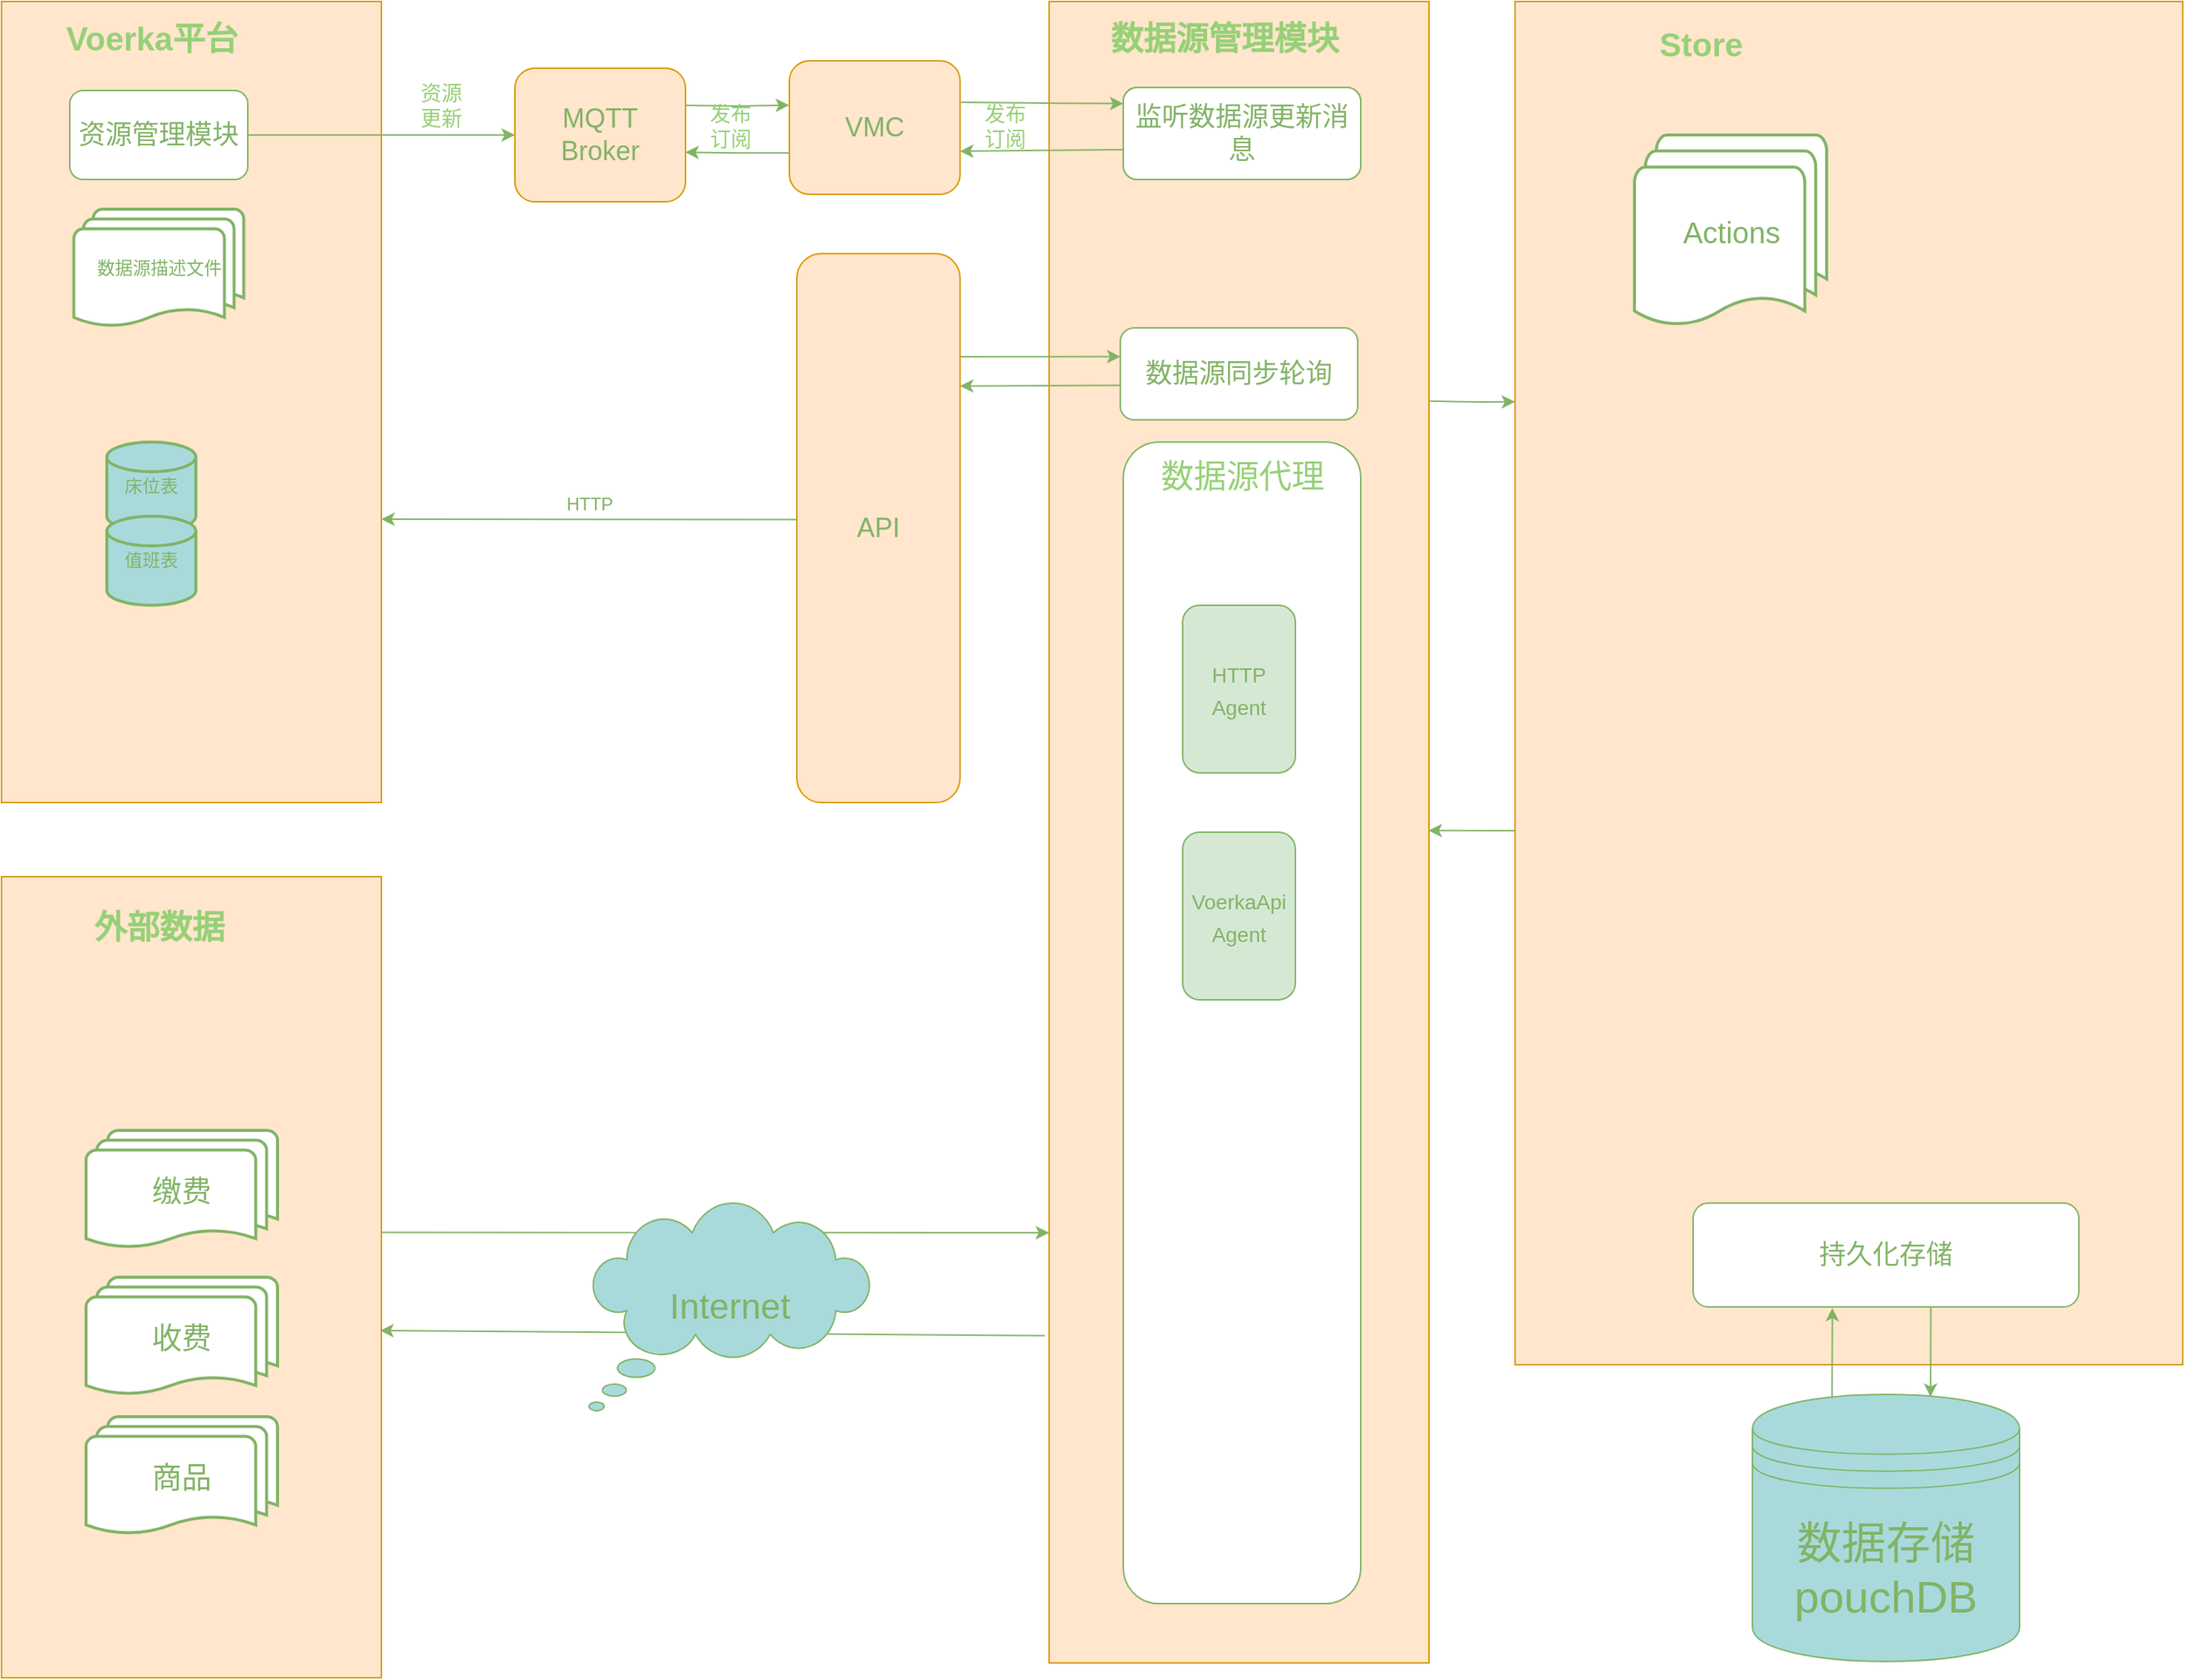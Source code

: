 <mxfile version="14.4.2" type="github">
  <diagram id="uhPh4rTGfEyftbeCbDB8" name="Page-1">
    <mxGraphModel dx="981" dy="526" grid="1" gridSize="10" guides="1" tooltips="1" connect="1" arrows="1" fold="1" page="1" pageScale="1" pageWidth="827" pageHeight="1169" math="0" shadow="0">
      <root>
        <mxCell id="0" />
        <mxCell id="1" parent="0" />
        <mxCell id="eiJBfy4ihY83wv4v45AY-22" value="" style="whiteSpace=wrap;html=1;" vertex="1" parent="1">
          <mxGeometry x="120" y="50" width="256" height="540" as="geometry" />
        </mxCell>
        <mxCell id="eiJBfy4ihY83wv4v45AY-23" value="" style="whiteSpace=wrap;html=1;fillColor=#ffe6cc;strokeColor=#d79b00;" vertex="1" parent="1">
          <mxGeometry x="120" y="640" width="256" height="540" as="geometry" />
        </mxCell>
        <mxCell id="CW17ajOdaByuZuHDJy9e-59" style="edgeStyle=none;rounded=1;sketch=0;orthogonalLoop=1;jettySize=auto;html=1;exitX=0.01;exitY=0.271;exitDx=0;exitDy=0;entryX=1;entryY=0.5;entryDx=0;entryDy=0;strokeColor=#82B366;fillColor=#A8DADC;fontColor=#82B366;exitPerimeter=0;" edge="1" parent="1">
          <mxGeometry relative="1" as="geometry">
            <mxPoint x="657.1" y="399.27" as="sourcePoint" />
            <mxPoint x="376" y="399.0" as="targetPoint" />
          </mxGeometry>
        </mxCell>
        <mxCell id="eiJBfy4ihY83wv4v45AY-24" value="" style="whiteSpace=wrap;html=1;fillColor=#ffe6cc;strokeColor=#d79b00;" vertex="1" parent="1">
          <mxGeometry x="120" y="50" width="256" height="540" as="geometry" />
        </mxCell>
        <mxCell id="eiJBfy4ihY83wv4v45AY-29" style="edgeStyle=orthogonalEdgeStyle;rounded=0;orthogonalLoop=1;jettySize=auto;html=1;exitX=1;exitY=0.25;exitDx=0;exitDy=0;fontSize=14;fontColor=#97D077;fillColor=#d5e8d4;strokeColor=#82b366;entryX=-0.002;entryY=0.332;entryDx=0;entryDy=0;entryPerimeter=0;" edge="1" parent="1" target="CW17ajOdaByuZuHDJy9e-55">
          <mxGeometry relative="1" as="geometry">
            <mxPoint x="581" y="120" as="sourcePoint" />
            <mxPoint x="646" y="120" as="targetPoint" />
          </mxGeometry>
        </mxCell>
        <mxCell id="eiJBfy4ihY83wv4v45AY-30" style="edgeStyle=orthogonalEdgeStyle;rounded=0;orthogonalLoop=1;jettySize=auto;html=1;entryX=0.999;entryY=0.646;entryDx=0;entryDy=0;fontSize=14;fontColor=#97D077;fillColor=#d5e8d4;strokeColor=#82b366;entryPerimeter=0;exitX=0;exitY=0.69;exitDx=0;exitDy=0;exitPerimeter=0;" edge="1" parent="1" source="CW17ajOdaByuZuHDJy9e-55">
          <mxGeometry relative="1" as="geometry">
            <mxPoint x="646" y="152" as="sourcePoint" />
            <mxPoint x="580.88" y="151.68" as="targetPoint" />
          </mxGeometry>
        </mxCell>
        <mxCell id="eiJBfy4ihY83wv4v45AY-31" value="发布&lt;br&gt;订阅" style="text;html=1;resizable=0;autosize=1;align=center;verticalAlign=middle;points=[];fillColor=none;strokeColor=none;rounded=0;fontColor=#97D077;fontSize=14;" vertex="1" parent="1">
          <mxGeometry x="591" y="114" width="40" height="40" as="geometry" />
        </mxCell>
        <mxCell id="eiJBfy4ihY83wv4v45AY-33" value="资源&lt;br&gt;更新" style="text;html=1;resizable=0;autosize=1;align=center;verticalAlign=middle;points=[];fillColor=none;strokeColor=none;rounded=0;fontColor=#97D077;fontSize=14;" vertex="1" parent="1">
          <mxGeometry x="396" y="100" width="40" height="40" as="geometry" />
        </mxCell>
        <mxCell id="CW17ajOdaByuZuHDJy9e-79" style="edgeStyle=none;rounded=1;sketch=0;orthogonalLoop=1;jettySize=auto;html=1;entryX=0.999;entryY=0.499;entryDx=0;entryDy=0;entryPerimeter=0;strokeColor=#82B366;fillColor=#A8DADC;fontColor=#82B366;" edge="1" parent="1" target="eiJBfy4ihY83wv4v45AY-36">
          <mxGeometry relative="1" as="geometry">
            <mxPoint x="1140" y="609" as="sourcePoint" />
          </mxGeometry>
        </mxCell>
        <mxCell id="eiJBfy4ihY83wv4v45AY-36" value="" style="whiteSpace=wrap;html=1;fillColor=#ffe6cc;strokeColor=#d79b00;" vertex="1" parent="1">
          <mxGeometry x="826" y="50" width="256" height="1120" as="geometry" />
        </mxCell>
        <mxCell id="eiJBfy4ihY83wv4v45AY-38" value="数据源管理模块" style="text;html=1;resizable=0;autosize=1;align=center;verticalAlign=middle;points=[];fillColor=none;strokeColor=none;rounded=0;fontColor=#97D077;fontSize=22;fontStyle=1" vertex="1" parent="1">
          <mxGeometry x="859" y="61" width="170" height="30" as="geometry" />
        </mxCell>
        <mxCell id="eiJBfy4ihY83wv4v45AY-44" value="发布&lt;br&gt;订阅" style="text;html=1;resizable=0;autosize=1;align=center;verticalAlign=middle;points=[];fillColor=none;strokeColor=none;rounded=0;fontColor=#97D077;fontSize=14;" vertex="1" parent="1">
          <mxGeometry x="776" y="114" width="40" height="40" as="geometry" />
        </mxCell>
        <mxCell id="eiJBfy4ihY83wv4v45AY-48" value="Voerka平台" style="text;html=1;resizable=0;autosize=1;align=center;verticalAlign=middle;points=[];fillColor=none;strokeColor=none;rounded=0;fontColor=#97D077;fontSize=22;fontStyle=1" vertex="1" parent="1">
          <mxGeometry x="156" y="61" width="130" height="30" as="geometry" />
        </mxCell>
        <mxCell id="eiJBfy4ihY83wv4v45AY-51" style="edgeStyle=none;rounded=0;orthogonalLoop=1;jettySize=auto;html=1;exitX=1;exitY=0.5;exitDx=0;exitDy=0;fontSize=18;fontColor=#97D077;strokeColor=#82B366;entryX=0;entryY=0.5;entryDx=0;entryDy=0;" edge="1" parent="1" source="eiJBfy4ihY83wv4v45AY-49" target="CW17ajOdaByuZuHDJy9e-56">
          <mxGeometry relative="1" as="geometry">
            <mxPoint x="461" y="140" as="targetPoint" />
          </mxGeometry>
        </mxCell>
        <object label="&lt;font color=&quot;#82b366&quot;&gt;资源管理模块&lt;/font&gt;" id="eiJBfy4ihY83wv4v45AY-49">
          <mxCell style="rounded=1;fontSize=18;textDirection=ltr;labelPosition=center;verticalLabelPosition=middle;align=center;verticalAlign=middle;html=1;whiteSpace=wrap;strokeColor=#82B366;" vertex="1" parent="1">
            <mxGeometry x="166" y="110" width="120" height="60" as="geometry" />
          </mxCell>
        </object>
        <object label="&lt;font color=&quot;#82b366&quot;&gt;监听数据源更新消息&lt;/font&gt;" id="eiJBfy4ihY83wv4v45AY-52">
          <mxCell style="rounded=1;fontSize=18;textDirection=ltr;labelPosition=center;verticalLabelPosition=middle;align=center;verticalAlign=middle;html=1;whiteSpace=wrap;strokeColor=#82B366;" vertex="1" parent="1">
            <mxGeometry x="876" y="108" width="160" height="62" as="geometry" />
          </mxCell>
        </object>
        <object label="&lt;font color=&quot;#82b366&quot;&gt;数据源同步轮询&lt;/font&gt;" id="CW17ajOdaByuZuHDJy9e-24">
          <mxCell style="rounded=1;fontSize=18;textDirection=ltr;labelPosition=center;verticalLabelPosition=middle;align=center;verticalAlign=middle;html=1;whiteSpace=wrap;strokeColor=#82B366;" vertex="1" parent="1">
            <mxGeometry x="874" y="270" width="160" height="62" as="geometry" />
          </mxCell>
        </object>
        <mxCell id="CW17ajOdaByuZuHDJy9e-25" value="数据源描述文件" style="strokeWidth=2;html=1;shape=mxgraph.flowchart.multi-document;whiteSpace=wrap;rounded=0;sketch=0;strokeColor=#82B366;fontColor=#82B366;" vertex="1" parent="1">
          <mxGeometry x="168.75" y="190" width="114.5" height="80" as="geometry" />
        </mxCell>
        <mxCell id="CW17ajOdaByuZuHDJy9e-26" value="床位表" style="strokeWidth=2;html=1;shape=mxgraph.flowchart.database;whiteSpace=wrap;rounded=0;sketch=0;fillColor=#A8DADC;fontColor=#82B366;strokeColor=#82B366;" vertex="1" parent="1">
          <mxGeometry x="191" y="347" width="60" height="60" as="geometry" />
        </mxCell>
        <mxCell id="CW17ajOdaByuZuHDJy9e-28" value="值班表" style="strokeWidth=2;html=1;shape=mxgraph.flowchart.database;whiteSpace=wrap;rounded=0;sketch=0;fillColor=#A8DADC;fontColor=#82B366;strokeColor=#82B366;" vertex="1" parent="1">
          <mxGeometry x="191" y="397" width="60" height="60" as="geometry" />
        </mxCell>
        <mxCell id="CW17ajOdaByuZuHDJy9e-34" style="edgeStyle=orthogonalEdgeStyle;curved=0;rounded=1;sketch=0;orthogonalLoop=1;jettySize=auto;html=1;exitX=1.006;exitY=0.225;exitDx=0;exitDy=0;entryX=0;entryY=0.175;entryDx=0;entryDy=0;entryPerimeter=0;fillColor=#A8DADC;fontColor=#82B366;strokeColor=#82B366;exitPerimeter=0;" edge="1" parent="1" target="CW17ajOdaByuZuHDJy9e-33">
          <mxGeometry relative="1" as="geometry">
            <mxPoint x="766.72" y="118" as="sourcePoint" />
          </mxGeometry>
        </mxCell>
        <mxCell id="CW17ajOdaByuZuHDJy9e-54" style="edgeStyle=none;rounded=1;sketch=0;orthogonalLoop=1;jettySize=auto;html=1;exitX=1;exitY=0.75;exitDx=0;exitDy=0;entryX=0.002;entryY=0.821;entryDx=0;entryDy=0;entryPerimeter=0;strokeColor=#82B366;fillColor=#A8DADC;fontColor=#82B366;" edge="1" parent="1">
          <mxGeometry relative="1" as="geometry">
            <mxPoint x="876.32" y="149.902" as="sourcePoint" />
            <mxPoint x="766" y="151" as="targetPoint" />
          </mxGeometry>
        </mxCell>
        <object label="&lt;font color=&quot;#82b366&quot;&gt;监听数据源更新消息&lt;/font&gt;" id="CW17ajOdaByuZuHDJy9e-33">
          <mxCell style="rounded=1;fontSize=18;textDirection=ltr;labelPosition=center;verticalLabelPosition=middle;align=center;verticalAlign=middle;html=1;whiteSpace=wrap;strokeColor=#82B366;" vertex="1" parent="1">
            <mxGeometry x="876" y="108" width="160" height="62" as="geometry" />
          </mxCell>
        </object>
        <mxCell id="CW17ajOdaByuZuHDJy9e-41" style="edgeStyle=none;rounded=1;sketch=0;orthogonalLoop=1;jettySize=auto;html=1;exitX=-0.011;exitY=0.803;exitDx=0;exitDy=0;exitPerimeter=0;entryX=0.997;entryY=0.511;entryDx=0;entryDy=0;entryPerimeter=0;strokeColor=#82B366;fillColor=#A8DADC;fontColor=#82B366;" edge="1" parent="1" source="eiJBfy4ihY83wv4v45AY-36">
          <mxGeometry relative="1" as="geometry">
            <mxPoint x="518.85" y="946" as="sourcePoint" />
            <mxPoint x="375.232" y="945.94" as="targetPoint" />
          </mxGeometry>
        </mxCell>
        <mxCell id="CW17ajOdaByuZuHDJy9e-40" style="edgeStyle=none;rounded=1;sketch=0;orthogonalLoop=1;jettySize=auto;html=1;exitX=1;exitY=0.444;exitDx=0;exitDy=0;exitPerimeter=0;entryX=0.842;entryY=0.145;entryDx=0;entryDy=0;entryPerimeter=0;strokeColor=#82B366;fillColor=#A8DADC;fontColor=#82B366;" edge="1" parent="1" source="eiJBfy4ihY83wv4v45AY-23">
          <mxGeometry relative="1" as="geometry">
            <mxPoint x="703.13" y="880.24" as="sourcePoint" />
            <mxPoint x="825.996" y="880" as="targetPoint" />
          </mxGeometry>
        </mxCell>
        <mxCell id="CW17ajOdaByuZuHDJy9e-36" value="&lt;font style=&quot;font-size: 24px&quot;&gt;Internet&lt;/font&gt;" style="whiteSpace=wrap;html=1;shape=mxgraph.basic.cloud_callout;rounded=0;sketch=0;strokeColor=#82B366;fillColor=#A8DADC;fontColor=#82B366;" vertex="1" parent="1">
          <mxGeometry x="516" y="860" width="190" height="140" as="geometry" />
        </mxCell>
        <mxCell id="CW17ajOdaByuZuHDJy9e-42" value="外部数据" style="text;html=1;resizable=0;autosize=1;align=center;verticalAlign=middle;points=[];fillColor=none;strokeColor=none;rounded=0;fontColor=#97D077;fontSize=22;fontStyle=1" vertex="1" parent="1">
          <mxGeometry x="176" y="660" width="100" height="30" as="geometry" />
        </mxCell>
        <mxCell id="CW17ajOdaByuZuHDJy9e-44" value="&lt;font style=&quot;font-size: 20px&quot; color=&quot;#82b366&quot;&gt;收费&lt;/font&gt;" style="strokeWidth=2;html=1;shape=mxgraph.flowchart.multi-document;whiteSpace=wrap;rounded=0;sketch=0;strokeColor=#82B366;" vertex="1" parent="1">
          <mxGeometry x="177" y="910" width="129" height="80" as="geometry" />
        </mxCell>
        <mxCell id="CW17ajOdaByuZuHDJy9e-45" value="&lt;font style=&quot;font-size: 20px&quot; color=&quot;#82b366&quot;&gt;缴费&lt;/font&gt;" style="strokeWidth=2;html=1;shape=mxgraph.flowchart.multi-document;whiteSpace=wrap;rounded=0;sketch=0;strokeColor=#82B366;" vertex="1" parent="1">
          <mxGeometry x="177" y="811" width="129" height="80" as="geometry" />
        </mxCell>
        <mxCell id="CW17ajOdaByuZuHDJy9e-46" value="&lt;font color=&quot;#82b366&quot; style=&quot;font-size: 20px&quot;&gt;商品&lt;/font&gt;" style="strokeWidth=2;html=1;shape=mxgraph.flowchart.multi-document;whiteSpace=wrap;rounded=0;sketch=0;strokeColor=#82B366;" vertex="1" parent="1">
          <mxGeometry x="177" y="1004" width="129" height="80" as="geometry" />
        </mxCell>
        <mxCell id="CW17ajOdaByuZuHDJy9e-48" style="edgeStyle=none;rounded=1;sketch=0;orthogonalLoop=1;jettySize=auto;html=1;exitX=1.001;exitY=0.188;exitDx=0;exitDy=0;entryX=0;entryY=0.313;entryDx=0;entryDy=0;entryPerimeter=0;strokeColor=#82B366;fillColor=#A8DADC;fontColor=#82B366;exitPerimeter=0;" edge="1" parent="1" source="CW17ajOdaByuZuHDJy9e-47" target="CW17ajOdaByuZuHDJy9e-24">
          <mxGeometry relative="1" as="geometry">
            <mxPoint x="766" y="288.5" as="sourcePoint" />
            <mxPoint x="827.28" y="289.2" as="targetPoint" />
          </mxGeometry>
        </mxCell>
        <object label="&lt;font color=&quot;#82b366&quot;&gt;API&lt;/font&gt;" id="CW17ajOdaByuZuHDJy9e-47">
          <mxCell style="rounded=1;fontSize=18;textDirection=ltr;labelPosition=center;verticalLabelPosition=middle;align=center;verticalAlign=middle;html=1;whiteSpace=wrap;strokeColor=#d79b00;fillColor=#ffe6cc;" vertex="1" parent="1">
            <mxGeometry x="656" y="220" width="110" height="370" as="geometry" />
          </mxCell>
        </object>
        <mxCell id="CW17ajOdaByuZuHDJy9e-49" style="edgeStyle=none;rounded=1;sketch=0;orthogonalLoop=1;jettySize=auto;html=1;exitX=-0.002;exitY=0.624;exitDx=0;exitDy=0;strokeColor=#82B366;fillColor=#A8DADC;fontColor=#82B366;exitPerimeter=0;" edge="1" parent="1" source="CW17ajOdaByuZuHDJy9e-24">
          <mxGeometry relative="1" as="geometry">
            <mxPoint x="826" y="309" as="sourcePoint" />
            <mxPoint x="766" y="309.23" as="targetPoint" />
          </mxGeometry>
        </mxCell>
        <object label="&lt;font color=&quot;#82b366&quot;&gt;VMC&lt;/font&gt;" id="CW17ajOdaByuZuHDJy9e-55">
          <mxCell style="rounded=1;fontSize=18;textDirection=ltr;labelPosition=center;verticalLabelPosition=middle;align=center;verticalAlign=middle;html=1;whiteSpace=wrap;strokeColor=#d79b00;fillColor=#ffe6cc;" vertex="1" parent="1">
            <mxGeometry x="651" y="90" width="115" height="90" as="geometry" />
          </mxCell>
        </object>
        <object label="&lt;font color=&quot;#82b366&quot;&gt;MQTT&lt;br&gt;Broker&lt;br&gt;&lt;/font&gt;" id="CW17ajOdaByuZuHDJy9e-56">
          <mxCell style="rounded=1;fontSize=18;textDirection=ltr;labelPosition=center;verticalLabelPosition=middle;align=center;verticalAlign=middle;html=1;whiteSpace=wrap;strokeColor=#d79b00;fillColor=#ffe6cc;" vertex="1" parent="1">
            <mxGeometry x="466" y="95" width="115" height="90" as="geometry" />
          </mxCell>
        </object>
        <object label="" id="CW17ajOdaByuZuHDJy9e-57">
          <mxCell style="rounded=1;fontSize=18;textDirection=ltr;labelPosition=center;verticalLabelPosition=middle;align=center;verticalAlign=middle;html=1;whiteSpace=wrap;strokeColor=#82B366;" vertex="1" parent="1">
            <mxGeometry x="876" y="347" width="160" height="783" as="geometry" />
          </mxCell>
        </object>
        <mxCell id="CW17ajOdaByuZuHDJy9e-58" value="&lt;span style=&quot;font-weight: normal&quot;&gt;数据源代理&lt;/span&gt;" style="text;html=1;resizable=0;autosize=1;align=center;verticalAlign=middle;points=[];fillColor=none;strokeColor=none;rounded=0;fontColor=#97D077;fontSize=22;fontStyle=1" vertex="1" parent="1">
          <mxGeometry x="891" y="356" width="130" height="30" as="geometry" />
        </mxCell>
        <mxCell id="CW17ajOdaByuZuHDJy9e-60" value="HTTP" style="text;html=1;resizable=0;autosize=1;align=center;verticalAlign=middle;points=[];fillColor=none;strokeColor=none;rounded=0;sketch=0;fontColor=#82B366;" vertex="1" parent="1">
          <mxGeometry x="491" y="379" width="50" height="20" as="geometry" />
        </mxCell>
        <mxCell id="CW17ajOdaByuZuHDJy9e-64" value="Store" style="text;html=1;resizable=0;autosize=1;align=center;verticalAlign=middle;points=[];fillColor=none;strokeColor=none;rounded=0;fontColor=#97D077;fontSize=22;fontStyle=1" vertex="1" parent="1">
          <mxGeometry x="1250" y="65" width="70" height="30" as="geometry" />
        </mxCell>
        <object label="&lt;font color=&quot;#82b366&quot; style=&quot;font-size: 30px&quot;&gt;持久化插件&lt;/font&gt;" id="CW17ajOdaByuZuHDJy9e-65">
          <mxCell style="rounded=1;fontSize=18;textDirection=ltr;labelPosition=center;verticalLabelPosition=middle;align=center;verticalAlign=middle;html=1;whiteSpace=wrap;strokeColor=#82B366;" vertex="1" parent="1">
            <mxGeometry x="1245" y="820" width="300" height="90" as="geometry" />
          </mxCell>
        </object>
        <mxCell id="CW17ajOdaByuZuHDJy9e-66" value="&lt;font style=&quot;font-size: 30px&quot;&gt;数据存储&lt;br&gt;pouchDB&lt;br&gt;&lt;/font&gt;" style="shape=datastore;whiteSpace=wrap;html=1;rounded=0;sketch=0;strokeColor=#82B366;fillColor=#A8DADC;fontColor=#82B366;" vertex="1" parent="1">
          <mxGeometry x="1300" y="989" width="180" height="180" as="geometry" />
        </mxCell>
        <mxCell id="CW17ajOdaByuZuHDJy9e-70" value="" style="strokeWidth=2;html=1;shape=mxgraph.flowchart.multi-document;whiteSpace=wrap;rounded=0;sketch=0;strokeColor=#82B366;" vertex="1" parent="1">
          <mxGeometry x="1241" y="160" width="140" height="110" as="geometry" />
        </mxCell>
        <mxCell id="CW17ajOdaByuZuHDJy9e-72" value="" style="whiteSpace=wrap;html=1;fillColor=#ffe6cc;strokeColor=#d79b00;" vertex="1" parent="1">
          <mxGeometry x="1140" y="50" width="450" height="919" as="geometry" />
        </mxCell>
        <object label="&lt;font color=&quot;#82b366&quot; style=&quot;font-size: 14px&quot;&gt;HTTP&lt;br&gt;Agent&lt;br&gt;&lt;/font&gt;" id="CW17ajOdaByuZuHDJy9e-73">
          <mxCell style="rounded=1;fontSize=18;textDirection=ltr;labelPosition=center;verticalLabelPosition=middle;align=center;verticalAlign=middle;html=1;whiteSpace=wrap;strokeColor=#82b366;fillColor=#d5e8d4;" vertex="1" parent="1">
            <mxGeometry x="916" y="457" width="76" height="113" as="geometry" />
          </mxCell>
        </object>
        <object label="&lt;font color=&quot;#82b366&quot; style=&quot;font-size: 14px&quot;&gt;VoerkaApi&lt;br&gt;Agent&lt;br&gt;&lt;/font&gt;" id="CW17ajOdaByuZuHDJy9e-75">
          <mxCell style="rounded=1;fontSize=18;textDirection=ltr;labelPosition=center;verticalLabelPosition=middle;align=center;verticalAlign=middle;html=1;whiteSpace=wrap;strokeColor=#82b366;fillColor=#d5e8d4;" vertex="1" parent="1">
            <mxGeometry x="916" y="610" width="76" height="113" as="geometry" />
          </mxCell>
        </object>
        <mxCell id="CW17ajOdaByuZuHDJy9e-76" value="Store" style="text;html=1;resizable=0;autosize=1;align=center;verticalAlign=middle;points=[];fillColor=none;strokeColor=none;rounded=0;fontColor=#97D077;fontSize=22;fontStyle=1" vertex="1" parent="1">
          <mxGeometry x="1230" y="65" width="70" height="30" as="geometry" />
        </mxCell>
        <mxCell id="CW17ajOdaByuZuHDJy9e-77" value="&lt;font style=&quot;font-size: 20px&quot; color=&quot;#82b366&quot;&gt;Actions&lt;/font&gt;" style="strokeWidth=2;html=1;shape=mxgraph.flowchart.multi-document;whiteSpace=wrap;rounded=0;sketch=0;strokeColor=#82B366;" vertex="1" parent="1">
          <mxGeometry x="1220.5" y="140" width="129.5" height="130" as="geometry" />
        </mxCell>
        <mxCell id="CW17ajOdaByuZuHDJy9e-80" style="edgeStyle=none;rounded=1;sketch=0;orthogonalLoop=1;jettySize=auto;html=1;exitX=0.999;exitY=0.499;exitDx=0;exitDy=0;entryX=-0.001;entryY=0.614;entryDx=0;entryDy=0;entryPerimeter=0;strokeColor=#82B366;fillColor=#A8DADC;fontColor=#82B366;exitPerimeter=0;" edge="1" parent="1">
          <mxGeometry relative="1" as="geometry">
            <mxPoint x="1082.194" y="319.43" as="sourcePoint" />
            <mxPoint x="1140" y="319.904" as="targetPoint" />
            <Array as="points">
              <mxPoint x="1110" y="320" />
            </Array>
          </mxGeometry>
        </mxCell>
        <mxCell id="CW17ajOdaByuZuHDJy9e-83" style="edgeStyle=none;rounded=1;sketch=0;orthogonalLoop=1;jettySize=auto;html=1;exitX=0.298;exitY=0.013;exitDx=0;exitDy=0;strokeColor=#82B366;fillColor=#A8DADC;fontColor=#82B366;exitPerimeter=0;entryX=0.361;entryY=1.01;entryDx=0;entryDy=0;entryPerimeter=0;" edge="1" parent="1" source="CW17ajOdaByuZuHDJy9e-66" target="CW17ajOdaByuZuHDJy9e-81">
          <mxGeometry relative="1" as="geometry" />
        </mxCell>
        <object label="&lt;font color=&quot;#82b366&quot;&gt;持久化存储&lt;/font&gt;" id="CW17ajOdaByuZuHDJy9e-81">
          <mxCell style="rounded=1;fontSize=18;textDirection=ltr;labelPosition=center;verticalLabelPosition=middle;align=center;verticalAlign=middle;html=1;whiteSpace=wrap;strokeColor=#82B366;" vertex="1" parent="1">
            <mxGeometry x="1260" y="860" width="260" height="70" as="geometry" />
          </mxCell>
        </object>
        <mxCell id="CW17ajOdaByuZuHDJy9e-85" style="edgeStyle=none;rounded=1;sketch=0;orthogonalLoop=1;jettySize=auto;html=1;exitX=0.361;exitY=1.01;exitDx=0;exitDy=0;strokeColor=#82B366;fillColor=#A8DADC;fontColor=#82B366;exitPerimeter=0;entryX=0.298;entryY=0.013;entryDx=0;entryDy=0;entryPerimeter=0;" edge="1" parent="1">
          <mxGeometry relative="1" as="geometry">
            <mxPoint x="1420.22" y="930" as="sourcePoint" />
            <mxPoint x="1420" y="990.64" as="targetPoint" />
          </mxGeometry>
        </mxCell>
      </root>
    </mxGraphModel>
  </diagram>
</mxfile>
